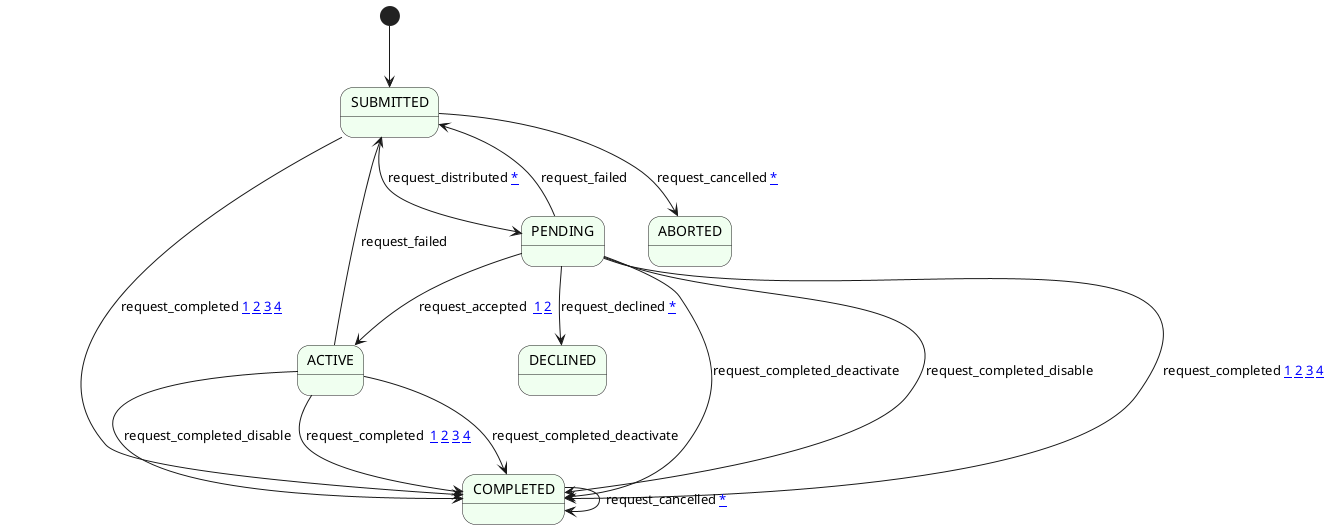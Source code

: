 @startuml
skinparam state {
    BackgroundColor HoneyDew
}

[*] --> SUBMITTED

SUBMITTED --> PENDING : request_distributed [[https://github.com/ONSdigital/rm-action-service/blob/master/src/main/java/uk/gov/ons/ctp/response/action/service/impl/ActionProcessingServiceImpl.java#L106 *]]
SUBMITTED --> COMPLETED : request_completed [[https://github.com/ONSdigital/rm-action-service/blob/master/src/main/java/uk/gov/ons/ctp/response/action/service/impl/ActionProcessingServiceImpl.java#L107 1]] [[https://github.com/ONSdigital/rm-actionexporter-service/blob/master/src/main/java/uk/gov/ons/ctp/response/action/export/message/impl/SftpServicePublisherImpl.java#L131 2]] [[https://github.com/ONSdigital/rm-actionexporter-service/blob/master/src/main/java/uk/gov/ons/ctp/response/action/export/message/impl/SftpServicePublisherImpl.java#L130 3]] [[https://github.com/ONSdigital/rm-notify-gateway/blob/master/src/main/java/uk/gov/ons/ctp/response/notify/service/impl/NotifyServiceImpl.java#L227 4]]
SUBMITTED --> ABORTED : request_cancelled [[https://github.com/ONSdigital/rm-action-service/blob/master/src/main/java/uk/gov/ons/ctp/response/action/service/impl/ActionServiceImpl.java#L109 *]]

PENDING --> SUBMITTED : request_failed
PENDING --> ACTIVE  : request_accepted  [[https://github.com/ONSdigital/rm-actionexporter-service/blob/master/src/main/java/uk/gov/ons/ctp/response/action/export/service/impl/ActionExportServiceImpl.java#L95 1]] [[https://github.com/ONSdigital/rm-notify-gateway/blob/master/src/main/java/uk/gov/ons/ctp/response/notify/message/impl/ActionInstructionReceiverImpl.java#L64 2]]
PENDING --> DECLINED : request_declined [[https://github.com/ONSdigital/rm-notify-gateway/blob/master/src/main/java/uk/gov/ons/ctp/response/notify/message/impl/ActionInstructionReceiverImpl.java#L76 *]]
PENDING --> COMPLETED : request_completed [[https://github.com/ONSdigital/rm-action-service/blob/master/src/main/java/uk/gov/ons/ctp/response/action/service/impl/ActionProcessingServiceImpl.java#L107 1]] [[https://github.com/ONSdigital/rm-actionexporter-service/blob/master/src/main/java/uk/gov/ons/ctp/response/action/export/message/impl/SftpServicePublisherImpl.java#L131 2]] [[https://github.com/ONSdigital/rm-actionexporter-service/blob/master/src/main/java/uk/gov/ons/ctp/response/action/export/message/impl/SftpServicePublisherImpl.java#L130 3]] [[https://github.com/ONSdigital/rm-notify-gateway/blob/master/src/main/java/uk/gov/ons/ctp/response/notify/service/impl/NotifyServiceImpl.java#L227 4]]
PENDING --> COMPLETED : request_completed_deactivate
PENDING --> COMPLETED : request_completed_disable

ACTIVE --> SUBMITTED : request_failed
ACTIVE --> COMPLETED : request_completed  [[https://github.com/ONSdigital/rm-action-service/blob/master/src/main/java/uk/gov/ons/ctp/response/action/service/impl/ActionProcessingServiceImpl.java#L107 1]] [[https://github.com/ONSdigital/rm-actionexporter-service/blob/master/src/main/java/uk/gov/ons/ctp/response/action/export/message/impl/SftpServicePublisherImpl.java#L131 2]] [[https://github.com/ONSdigital/rm-actionexporter-service/blob/master/src/main/java/uk/gov/ons/ctp/response/action/export/message/impl/SftpServicePublisherImpl.java#L130 3]] [[https://github.com/ONSdigital/rm-notify-gateway/blob/master/src/main/java/uk/gov/ons/ctp/response/notify/service/impl/NotifyServiceImpl.java#L227 4]]
ACTIVE --> COMPLETED : request_completed_deactivate
ACTIVE --> COMPLETED : request_completed_disable

COMPLETED --> COMPLETED : request_cancelled [[https://github.com/ONSdigital/rm-action-service/blob/master/src/main/java/uk/gov/ons/ctp/response/action/service/impl/ActionServiceImpl.java#L109 *]]

@enduml